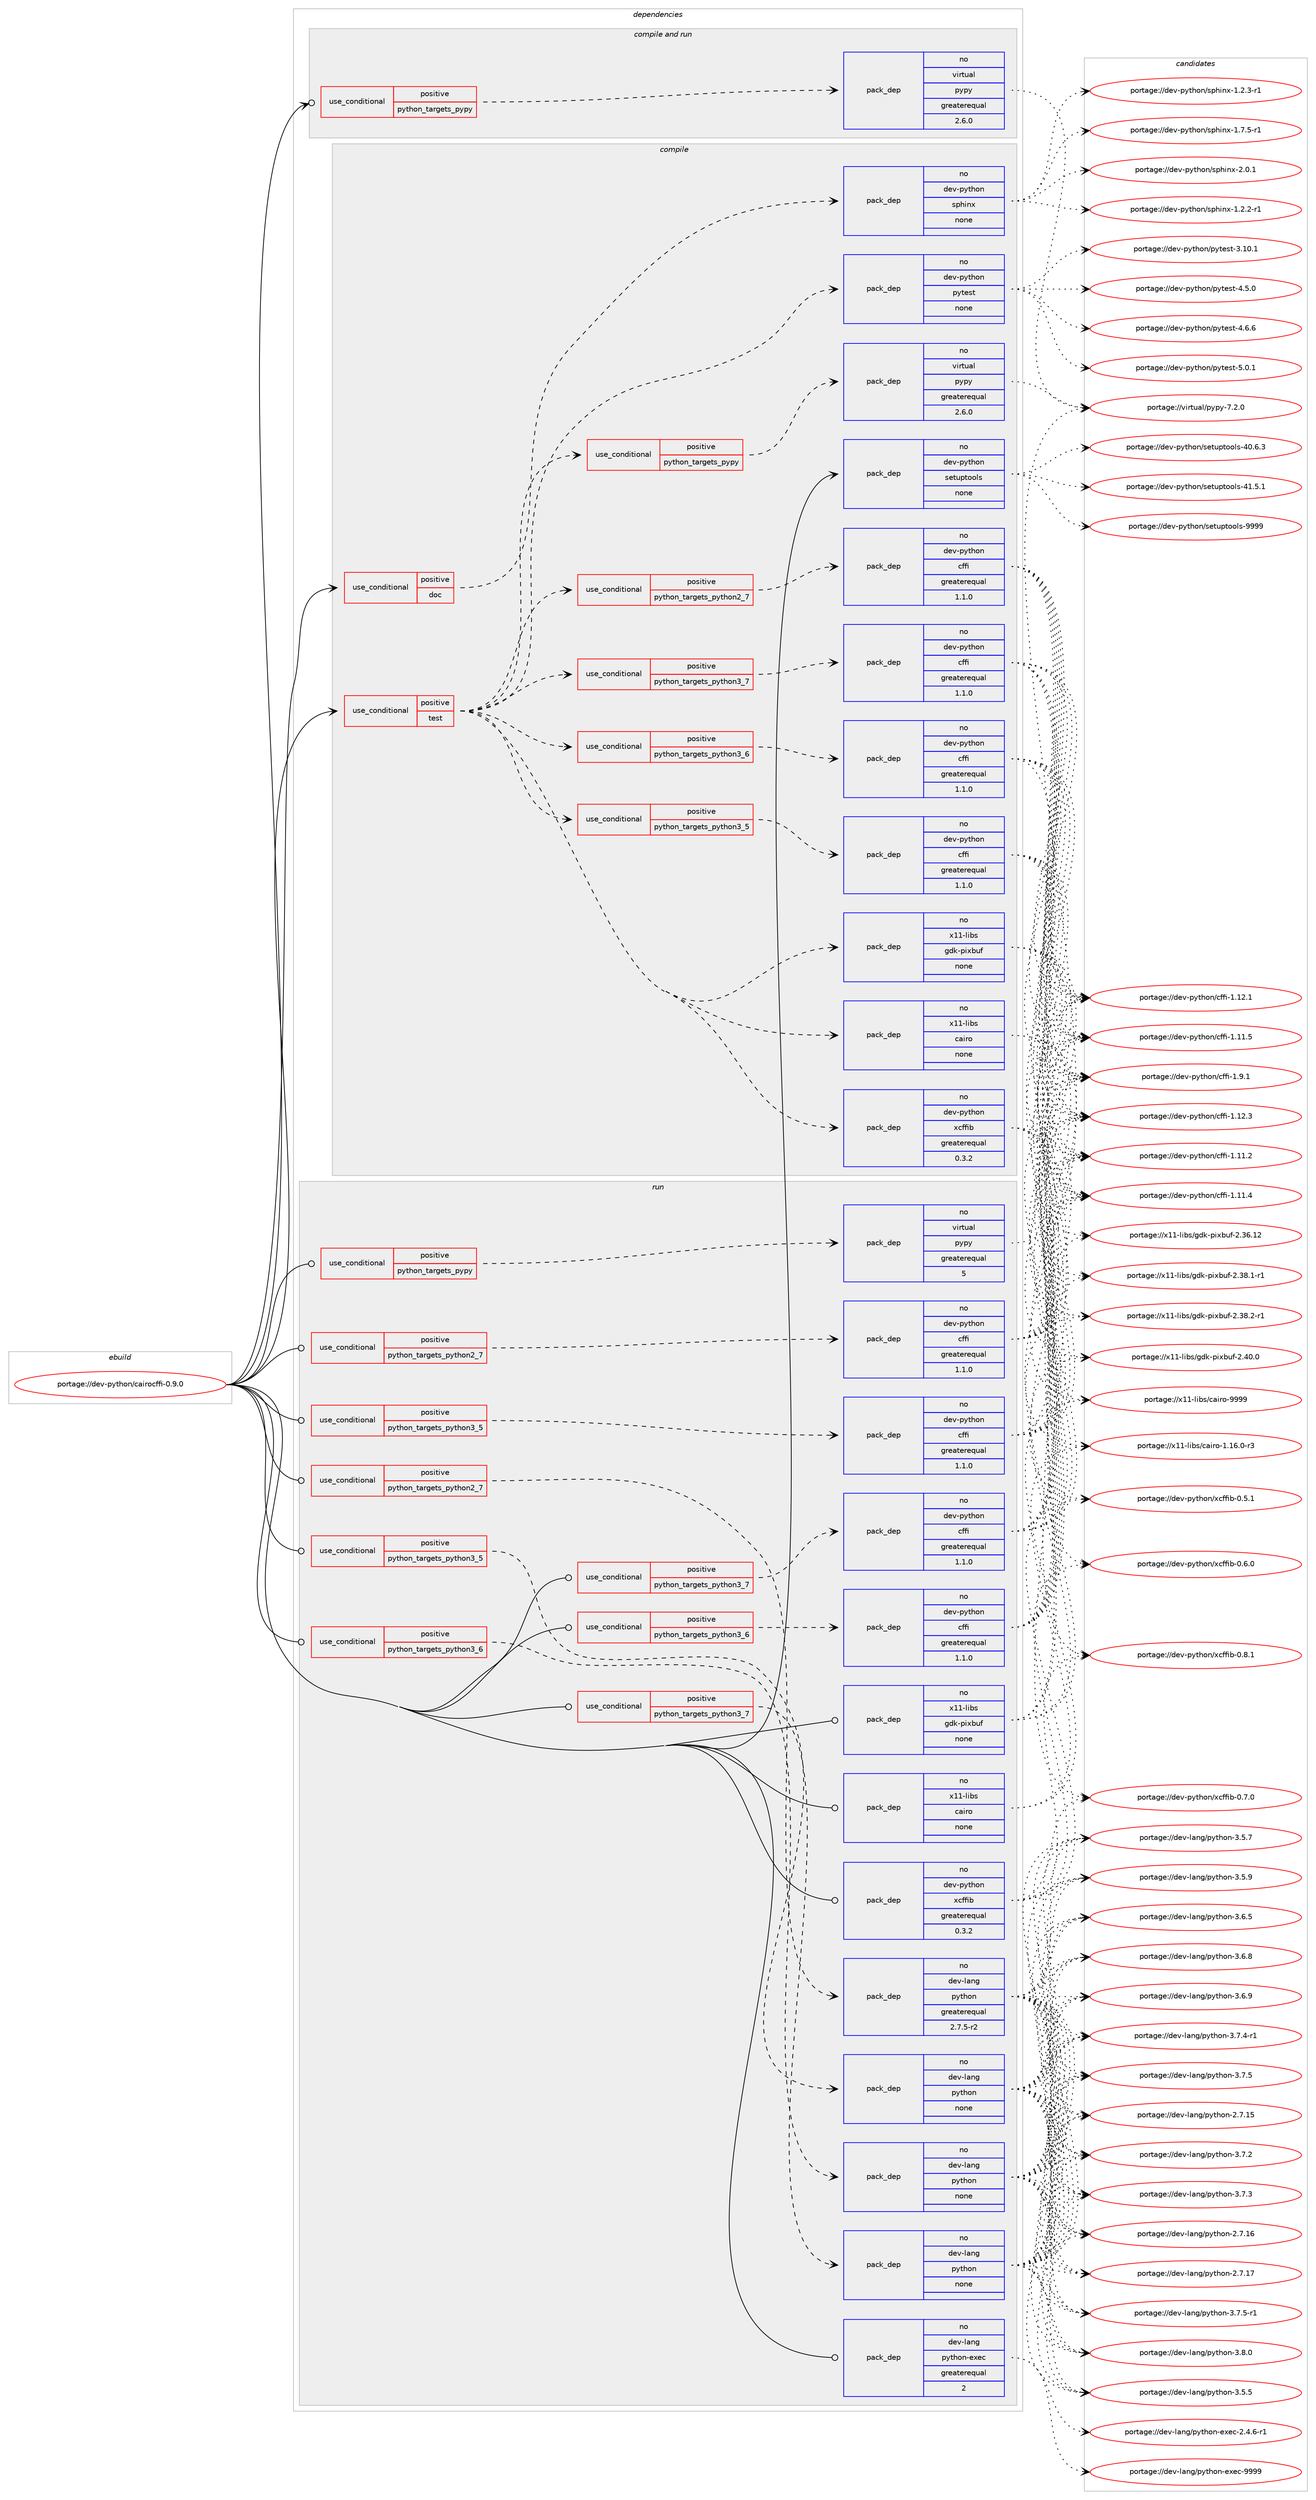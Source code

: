 digraph prolog {

# *************
# Graph options
# *************

newrank=true;
concentrate=true;
compound=true;
graph [rankdir=LR,fontname=Helvetica,fontsize=10,ranksep=1.5];#, ranksep=2.5, nodesep=0.2];
edge  [arrowhead=vee];
node  [fontname=Helvetica,fontsize=10];

# **********
# The ebuild
# **********

subgraph cluster_leftcol {
color=gray;
rank=same;
label=<<i>ebuild</i>>;
id [label="portage://dev-python/cairocffi-0.9.0", color=red, width=4, href="../dev-python/cairocffi-0.9.0.svg"];
}

# ****************
# The dependencies
# ****************

subgraph cluster_midcol {
color=gray;
label=<<i>dependencies</i>>;
subgraph cluster_compile {
fillcolor="#eeeeee";
style=filled;
label=<<i>compile</i>>;
subgraph cond26544 {
dependency132974 [label=<<TABLE BORDER="0" CELLBORDER="1" CELLSPACING="0" CELLPADDING="4"><TR><TD ROWSPAN="3" CELLPADDING="10">use_conditional</TD></TR><TR><TD>positive</TD></TR><TR><TD>doc</TD></TR></TABLE>>, shape=none, color=red];
subgraph pack103122 {
dependency132975 [label=<<TABLE BORDER="0" CELLBORDER="1" CELLSPACING="0" CELLPADDING="4" WIDTH="220"><TR><TD ROWSPAN="6" CELLPADDING="30">pack_dep</TD></TR><TR><TD WIDTH="110">no</TD></TR><TR><TD>dev-python</TD></TR><TR><TD>sphinx</TD></TR><TR><TD>none</TD></TR><TR><TD></TD></TR></TABLE>>, shape=none, color=blue];
}
dependency132974:e -> dependency132975:w [weight=20,style="dashed",arrowhead="vee"];
}
id:e -> dependency132974:w [weight=20,style="solid",arrowhead="vee"];
subgraph cond26545 {
dependency132976 [label=<<TABLE BORDER="0" CELLBORDER="1" CELLSPACING="0" CELLPADDING="4"><TR><TD ROWSPAN="3" CELLPADDING="10">use_conditional</TD></TR><TR><TD>positive</TD></TR><TR><TD>test</TD></TR></TABLE>>, shape=none, color=red];
subgraph cond26546 {
dependency132977 [label=<<TABLE BORDER="0" CELLBORDER="1" CELLSPACING="0" CELLPADDING="4"><TR><TD ROWSPAN="3" CELLPADDING="10">use_conditional</TD></TR><TR><TD>positive</TD></TR><TR><TD>python_targets_python2_7</TD></TR></TABLE>>, shape=none, color=red];
subgraph pack103123 {
dependency132978 [label=<<TABLE BORDER="0" CELLBORDER="1" CELLSPACING="0" CELLPADDING="4" WIDTH="220"><TR><TD ROWSPAN="6" CELLPADDING="30">pack_dep</TD></TR><TR><TD WIDTH="110">no</TD></TR><TR><TD>dev-python</TD></TR><TR><TD>cffi</TD></TR><TR><TD>greaterequal</TD></TR><TR><TD>1.1.0</TD></TR></TABLE>>, shape=none, color=blue];
}
dependency132977:e -> dependency132978:w [weight=20,style="dashed",arrowhead="vee"];
}
dependency132976:e -> dependency132977:w [weight=20,style="dashed",arrowhead="vee"];
subgraph cond26547 {
dependency132979 [label=<<TABLE BORDER="0" CELLBORDER="1" CELLSPACING="0" CELLPADDING="4"><TR><TD ROWSPAN="3" CELLPADDING="10">use_conditional</TD></TR><TR><TD>positive</TD></TR><TR><TD>python_targets_python3_5</TD></TR></TABLE>>, shape=none, color=red];
subgraph pack103124 {
dependency132980 [label=<<TABLE BORDER="0" CELLBORDER="1" CELLSPACING="0" CELLPADDING="4" WIDTH="220"><TR><TD ROWSPAN="6" CELLPADDING="30">pack_dep</TD></TR><TR><TD WIDTH="110">no</TD></TR><TR><TD>dev-python</TD></TR><TR><TD>cffi</TD></TR><TR><TD>greaterequal</TD></TR><TR><TD>1.1.0</TD></TR></TABLE>>, shape=none, color=blue];
}
dependency132979:e -> dependency132980:w [weight=20,style="dashed",arrowhead="vee"];
}
dependency132976:e -> dependency132979:w [weight=20,style="dashed",arrowhead="vee"];
subgraph cond26548 {
dependency132981 [label=<<TABLE BORDER="0" CELLBORDER="1" CELLSPACING="0" CELLPADDING="4"><TR><TD ROWSPAN="3" CELLPADDING="10">use_conditional</TD></TR><TR><TD>positive</TD></TR><TR><TD>python_targets_python3_6</TD></TR></TABLE>>, shape=none, color=red];
subgraph pack103125 {
dependency132982 [label=<<TABLE BORDER="0" CELLBORDER="1" CELLSPACING="0" CELLPADDING="4" WIDTH="220"><TR><TD ROWSPAN="6" CELLPADDING="30">pack_dep</TD></TR><TR><TD WIDTH="110">no</TD></TR><TR><TD>dev-python</TD></TR><TR><TD>cffi</TD></TR><TR><TD>greaterequal</TD></TR><TR><TD>1.1.0</TD></TR></TABLE>>, shape=none, color=blue];
}
dependency132981:e -> dependency132982:w [weight=20,style="dashed",arrowhead="vee"];
}
dependency132976:e -> dependency132981:w [weight=20,style="dashed",arrowhead="vee"];
subgraph cond26549 {
dependency132983 [label=<<TABLE BORDER="0" CELLBORDER="1" CELLSPACING="0" CELLPADDING="4"><TR><TD ROWSPAN="3" CELLPADDING="10">use_conditional</TD></TR><TR><TD>positive</TD></TR><TR><TD>python_targets_python3_7</TD></TR></TABLE>>, shape=none, color=red];
subgraph pack103126 {
dependency132984 [label=<<TABLE BORDER="0" CELLBORDER="1" CELLSPACING="0" CELLPADDING="4" WIDTH="220"><TR><TD ROWSPAN="6" CELLPADDING="30">pack_dep</TD></TR><TR><TD WIDTH="110">no</TD></TR><TR><TD>dev-python</TD></TR><TR><TD>cffi</TD></TR><TR><TD>greaterequal</TD></TR><TR><TD>1.1.0</TD></TR></TABLE>>, shape=none, color=blue];
}
dependency132983:e -> dependency132984:w [weight=20,style="dashed",arrowhead="vee"];
}
dependency132976:e -> dependency132983:w [weight=20,style="dashed",arrowhead="vee"];
subgraph pack103127 {
dependency132985 [label=<<TABLE BORDER="0" CELLBORDER="1" CELLSPACING="0" CELLPADDING="4" WIDTH="220"><TR><TD ROWSPAN="6" CELLPADDING="30">pack_dep</TD></TR><TR><TD WIDTH="110">no</TD></TR><TR><TD>dev-python</TD></TR><TR><TD>xcffib</TD></TR><TR><TD>greaterequal</TD></TR><TR><TD>0.3.2</TD></TR></TABLE>>, shape=none, color=blue];
}
dependency132976:e -> dependency132985:w [weight=20,style="dashed",arrowhead="vee"];
subgraph pack103128 {
dependency132986 [label=<<TABLE BORDER="0" CELLBORDER="1" CELLSPACING="0" CELLPADDING="4" WIDTH="220"><TR><TD ROWSPAN="6" CELLPADDING="30">pack_dep</TD></TR><TR><TD WIDTH="110">no</TD></TR><TR><TD>x11-libs</TD></TR><TR><TD>cairo</TD></TR><TR><TD>none</TD></TR><TR><TD></TD></TR></TABLE>>, shape=none, color=blue];
}
dependency132976:e -> dependency132986:w [weight=20,style="dashed",arrowhead="vee"];
subgraph pack103129 {
dependency132987 [label=<<TABLE BORDER="0" CELLBORDER="1" CELLSPACING="0" CELLPADDING="4" WIDTH="220"><TR><TD ROWSPAN="6" CELLPADDING="30">pack_dep</TD></TR><TR><TD WIDTH="110">no</TD></TR><TR><TD>x11-libs</TD></TR><TR><TD>gdk-pixbuf</TD></TR><TR><TD>none</TD></TR><TR><TD></TD></TR></TABLE>>, shape=none, color=blue];
}
dependency132976:e -> dependency132987:w [weight=20,style="dashed",arrowhead="vee"];
subgraph cond26550 {
dependency132988 [label=<<TABLE BORDER="0" CELLBORDER="1" CELLSPACING="0" CELLPADDING="4"><TR><TD ROWSPAN="3" CELLPADDING="10">use_conditional</TD></TR><TR><TD>positive</TD></TR><TR><TD>python_targets_pypy</TD></TR></TABLE>>, shape=none, color=red];
subgraph pack103130 {
dependency132989 [label=<<TABLE BORDER="0" CELLBORDER="1" CELLSPACING="0" CELLPADDING="4" WIDTH="220"><TR><TD ROWSPAN="6" CELLPADDING="30">pack_dep</TD></TR><TR><TD WIDTH="110">no</TD></TR><TR><TD>virtual</TD></TR><TR><TD>pypy</TD></TR><TR><TD>greaterequal</TD></TR><TR><TD>2.6.0</TD></TR></TABLE>>, shape=none, color=blue];
}
dependency132988:e -> dependency132989:w [weight=20,style="dashed",arrowhead="vee"];
}
dependency132976:e -> dependency132988:w [weight=20,style="dashed",arrowhead="vee"];
subgraph pack103131 {
dependency132990 [label=<<TABLE BORDER="0" CELLBORDER="1" CELLSPACING="0" CELLPADDING="4" WIDTH="220"><TR><TD ROWSPAN="6" CELLPADDING="30">pack_dep</TD></TR><TR><TD WIDTH="110">no</TD></TR><TR><TD>dev-python</TD></TR><TR><TD>pytest</TD></TR><TR><TD>none</TD></TR><TR><TD></TD></TR></TABLE>>, shape=none, color=blue];
}
dependency132976:e -> dependency132990:w [weight=20,style="dashed",arrowhead="vee"];
}
id:e -> dependency132976:w [weight=20,style="solid",arrowhead="vee"];
subgraph pack103132 {
dependency132991 [label=<<TABLE BORDER="0" CELLBORDER="1" CELLSPACING="0" CELLPADDING="4" WIDTH="220"><TR><TD ROWSPAN="6" CELLPADDING="30">pack_dep</TD></TR><TR><TD WIDTH="110">no</TD></TR><TR><TD>dev-python</TD></TR><TR><TD>setuptools</TD></TR><TR><TD>none</TD></TR><TR><TD></TD></TR></TABLE>>, shape=none, color=blue];
}
id:e -> dependency132991:w [weight=20,style="solid",arrowhead="vee"];
}
subgraph cluster_compileandrun {
fillcolor="#eeeeee";
style=filled;
label=<<i>compile and run</i>>;
subgraph cond26551 {
dependency132992 [label=<<TABLE BORDER="0" CELLBORDER="1" CELLSPACING="0" CELLPADDING="4"><TR><TD ROWSPAN="3" CELLPADDING="10">use_conditional</TD></TR><TR><TD>positive</TD></TR><TR><TD>python_targets_pypy</TD></TR></TABLE>>, shape=none, color=red];
subgraph pack103133 {
dependency132993 [label=<<TABLE BORDER="0" CELLBORDER="1" CELLSPACING="0" CELLPADDING="4" WIDTH="220"><TR><TD ROWSPAN="6" CELLPADDING="30">pack_dep</TD></TR><TR><TD WIDTH="110">no</TD></TR><TR><TD>virtual</TD></TR><TR><TD>pypy</TD></TR><TR><TD>greaterequal</TD></TR><TR><TD>2.6.0</TD></TR></TABLE>>, shape=none, color=blue];
}
dependency132992:e -> dependency132993:w [weight=20,style="dashed",arrowhead="vee"];
}
id:e -> dependency132992:w [weight=20,style="solid",arrowhead="odotvee"];
}
subgraph cluster_run {
fillcolor="#eeeeee";
style=filled;
label=<<i>run</i>>;
subgraph cond26552 {
dependency132994 [label=<<TABLE BORDER="0" CELLBORDER="1" CELLSPACING="0" CELLPADDING="4"><TR><TD ROWSPAN="3" CELLPADDING="10">use_conditional</TD></TR><TR><TD>positive</TD></TR><TR><TD>python_targets_pypy</TD></TR></TABLE>>, shape=none, color=red];
subgraph pack103134 {
dependency132995 [label=<<TABLE BORDER="0" CELLBORDER="1" CELLSPACING="0" CELLPADDING="4" WIDTH="220"><TR><TD ROWSPAN="6" CELLPADDING="30">pack_dep</TD></TR><TR><TD WIDTH="110">no</TD></TR><TR><TD>virtual</TD></TR><TR><TD>pypy</TD></TR><TR><TD>greaterequal</TD></TR><TR><TD>5</TD></TR></TABLE>>, shape=none, color=blue];
}
dependency132994:e -> dependency132995:w [weight=20,style="dashed",arrowhead="vee"];
}
id:e -> dependency132994:w [weight=20,style="solid",arrowhead="odot"];
subgraph cond26553 {
dependency132996 [label=<<TABLE BORDER="0" CELLBORDER="1" CELLSPACING="0" CELLPADDING="4"><TR><TD ROWSPAN="3" CELLPADDING="10">use_conditional</TD></TR><TR><TD>positive</TD></TR><TR><TD>python_targets_python2_7</TD></TR></TABLE>>, shape=none, color=red];
subgraph pack103135 {
dependency132997 [label=<<TABLE BORDER="0" CELLBORDER="1" CELLSPACING="0" CELLPADDING="4" WIDTH="220"><TR><TD ROWSPAN="6" CELLPADDING="30">pack_dep</TD></TR><TR><TD WIDTH="110">no</TD></TR><TR><TD>dev-lang</TD></TR><TR><TD>python</TD></TR><TR><TD>greaterequal</TD></TR><TR><TD>2.7.5-r2</TD></TR></TABLE>>, shape=none, color=blue];
}
dependency132996:e -> dependency132997:w [weight=20,style="dashed",arrowhead="vee"];
}
id:e -> dependency132996:w [weight=20,style="solid",arrowhead="odot"];
subgraph cond26554 {
dependency132998 [label=<<TABLE BORDER="0" CELLBORDER="1" CELLSPACING="0" CELLPADDING="4"><TR><TD ROWSPAN="3" CELLPADDING="10">use_conditional</TD></TR><TR><TD>positive</TD></TR><TR><TD>python_targets_python2_7</TD></TR></TABLE>>, shape=none, color=red];
subgraph pack103136 {
dependency132999 [label=<<TABLE BORDER="0" CELLBORDER="1" CELLSPACING="0" CELLPADDING="4" WIDTH="220"><TR><TD ROWSPAN="6" CELLPADDING="30">pack_dep</TD></TR><TR><TD WIDTH="110">no</TD></TR><TR><TD>dev-python</TD></TR><TR><TD>cffi</TD></TR><TR><TD>greaterequal</TD></TR><TR><TD>1.1.0</TD></TR></TABLE>>, shape=none, color=blue];
}
dependency132998:e -> dependency132999:w [weight=20,style="dashed",arrowhead="vee"];
}
id:e -> dependency132998:w [weight=20,style="solid",arrowhead="odot"];
subgraph cond26555 {
dependency133000 [label=<<TABLE BORDER="0" CELLBORDER="1" CELLSPACING="0" CELLPADDING="4"><TR><TD ROWSPAN="3" CELLPADDING="10">use_conditional</TD></TR><TR><TD>positive</TD></TR><TR><TD>python_targets_python3_5</TD></TR></TABLE>>, shape=none, color=red];
subgraph pack103137 {
dependency133001 [label=<<TABLE BORDER="0" CELLBORDER="1" CELLSPACING="0" CELLPADDING="4" WIDTH="220"><TR><TD ROWSPAN="6" CELLPADDING="30">pack_dep</TD></TR><TR><TD WIDTH="110">no</TD></TR><TR><TD>dev-lang</TD></TR><TR><TD>python</TD></TR><TR><TD>none</TD></TR><TR><TD></TD></TR></TABLE>>, shape=none, color=blue];
}
dependency133000:e -> dependency133001:w [weight=20,style="dashed",arrowhead="vee"];
}
id:e -> dependency133000:w [weight=20,style="solid",arrowhead="odot"];
subgraph cond26556 {
dependency133002 [label=<<TABLE BORDER="0" CELLBORDER="1" CELLSPACING="0" CELLPADDING="4"><TR><TD ROWSPAN="3" CELLPADDING="10">use_conditional</TD></TR><TR><TD>positive</TD></TR><TR><TD>python_targets_python3_5</TD></TR></TABLE>>, shape=none, color=red];
subgraph pack103138 {
dependency133003 [label=<<TABLE BORDER="0" CELLBORDER="1" CELLSPACING="0" CELLPADDING="4" WIDTH="220"><TR><TD ROWSPAN="6" CELLPADDING="30">pack_dep</TD></TR><TR><TD WIDTH="110">no</TD></TR><TR><TD>dev-python</TD></TR><TR><TD>cffi</TD></TR><TR><TD>greaterequal</TD></TR><TR><TD>1.1.0</TD></TR></TABLE>>, shape=none, color=blue];
}
dependency133002:e -> dependency133003:w [weight=20,style="dashed",arrowhead="vee"];
}
id:e -> dependency133002:w [weight=20,style="solid",arrowhead="odot"];
subgraph cond26557 {
dependency133004 [label=<<TABLE BORDER="0" CELLBORDER="1" CELLSPACING="0" CELLPADDING="4"><TR><TD ROWSPAN="3" CELLPADDING="10">use_conditional</TD></TR><TR><TD>positive</TD></TR><TR><TD>python_targets_python3_6</TD></TR></TABLE>>, shape=none, color=red];
subgraph pack103139 {
dependency133005 [label=<<TABLE BORDER="0" CELLBORDER="1" CELLSPACING="0" CELLPADDING="4" WIDTH="220"><TR><TD ROWSPAN="6" CELLPADDING="30">pack_dep</TD></TR><TR><TD WIDTH="110">no</TD></TR><TR><TD>dev-lang</TD></TR><TR><TD>python</TD></TR><TR><TD>none</TD></TR><TR><TD></TD></TR></TABLE>>, shape=none, color=blue];
}
dependency133004:e -> dependency133005:w [weight=20,style="dashed",arrowhead="vee"];
}
id:e -> dependency133004:w [weight=20,style="solid",arrowhead="odot"];
subgraph cond26558 {
dependency133006 [label=<<TABLE BORDER="0" CELLBORDER="1" CELLSPACING="0" CELLPADDING="4"><TR><TD ROWSPAN="3" CELLPADDING="10">use_conditional</TD></TR><TR><TD>positive</TD></TR><TR><TD>python_targets_python3_6</TD></TR></TABLE>>, shape=none, color=red];
subgraph pack103140 {
dependency133007 [label=<<TABLE BORDER="0" CELLBORDER="1" CELLSPACING="0" CELLPADDING="4" WIDTH="220"><TR><TD ROWSPAN="6" CELLPADDING="30">pack_dep</TD></TR><TR><TD WIDTH="110">no</TD></TR><TR><TD>dev-python</TD></TR><TR><TD>cffi</TD></TR><TR><TD>greaterequal</TD></TR><TR><TD>1.1.0</TD></TR></TABLE>>, shape=none, color=blue];
}
dependency133006:e -> dependency133007:w [weight=20,style="dashed",arrowhead="vee"];
}
id:e -> dependency133006:w [weight=20,style="solid",arrowhead="odot"];
subgraph cond26559 {
dependency133008 [label=<<TABLE BORDER="0" CELLBORDER="1" CELLSPACING="0" CELLPADDING="4"><TR><TD ROWSPAN="3" CELLPADDING="10">use_conditional</TD></TR><TR><TD>positive</TD></TR><TR><TD>python_targets_python3_7</TD></TR></TABLE>>, shape=none, color=red];
subgraph pack103141 {
dependency133009 [label=<<TABLE BORDER="0" CELLBORDER="1" CELLSPACING="0" CELLPADDING="4" WIDTH="220"><TR><TD ROWSPAN="6" CELLPADDING="30">pack_dep</TD></TR><TR><TD WIDTH="110">no</TD></TR><TR><TD>dev-lang</TD></TR><TR><TD>python</TD></TR><TR><TD>none</TD></TR><TR><TD></TD></TR></TABLE>>, shape=none, color=blue];
}
dependency133008:e -> dependency133009:w [weight=20,style="dashed",arrowhead="vee"];
}
id:e -> dependency133008:w [weight=20,style="solid",arrowhead="odot"];
subgraph cond26560 {
dependency133010 [label=<<TABLE BORDER="0" CELLBORDER="1" CELLSPACING="0" CELLPADDING="4"><TR><TD ROWSPAN="3" CELLPADDING="10">use_conditional</TD></TR><TR><TD>positive</TD></TR><TR><TD>python_targets_python3_7</TD></TR></TABLE>>, shape=none, color=red];
subgraph pack103142 {
dependency133011 [label=<<TABLE BORDER="0" CELLBORDER="1" CELLSPACING="0" CELLPADDING="4" WIDTH="220"><TR><TD ROWSPAN="6" CELLPADDING="30">pack_dep</TD></TR><TR><TD WIDTH="110">no</TD></TR><TR><TD>dev-python</TD></TR><TR><TD>cffi</TD></TR><TR><TD>greaterequal</TD></TR><TR><TD>1.1.0</TD></TR></TABLE>>, shape=none, color=blue];
}
dependency133010:e -> dependency133011:w [weight=20,style="dashed",arrowhead="vee"];
}
id:e -> dependency133010:w [weight=20,style="solid",arrowhead="odot"];
subgraph pack103143 {
dependency133012 [label=<<TABLE BORDER="0" CELLBORDER="1" CELLSPACING="0" CELLPADDING="4" WIDTH="220"><TR><TD ROWSPAN="6" CELLPADDING="30">pack_dep</TD></TR><TR><TD WIDTH="110">no</TD></TR><TR><TD>dev-lang</TD></TR><TR><TD>python-exec</TD></TR><TR><TD>greaterequal</TD></TR><TR><TD>2</TD></TR></TABLE>>, shape=none, color=blue];
}
id:e -> dependency133012:w [weight=20,style="solid",arrowhead="odot"];
subgraph pack103144 {
dependency133013 [label=<<TABLE BORDER="0" CELLBORDER="1" CELLSPACING="0" CELLPADDING="4" WIDTH="220"><TR><TD ROWSPAN="6" CELLPADDING="30">pack_dep</TD></TR><TR><TD WIDTH="110">no</TD></TR><TR><TD>dev-python</TD></TR><TR><TD>xcffib</TD></TR><TR><TD>greaterequal</TD></TR><TR><TD>0.3.2</TD></TR></TABLE>>, shape=none, color=blue];
}
id:e -> dependency133013:w [weight=20,style="solid",arrowhead="odot"];
subgraph pack103145 {
dependency133014 [label=<<TABLE BORDER="0" CELLBORDER="1" CELLSPACING="0" CELLPADDING="4" WIDTH="220"><TR><TD ROWSPAN="6" CELLPADDING="30">pack_dep</TD></TR><TR><TD WIDTH="110">no</TD></TR><TR><TD>x11-libs</TD></TR><TR><TD>cairo</TD></TR><TR><TD>none</TD></TR><TR><TD></TD></TR></TABLE>>, shape=none, color=blue];
}
id:e -> dependency133014:w [weight=20,style="solid",arrowhead="odot"];
subgraph pack103146 {
dependency133015 [label=<<TABLE BORDER="0" CELLBORDER="1" CELLSPACING="0" CELLPADDING="4" WIDTH="220"><TR><TD ROWSPAN="6" CELLPADDING="30">pack_dep</TD></TR><TR><TD WIDTH="110">no</TD></TR><TR><TD>x11-libs</TD></TR><TR><TD>gdk-pixbuf</TD></TR><TR><TD>none</TD></TR><TR><TD></TD></TR></TABLE>>, shape=none, color=blue];
}
id:e -> dependency133015:w [weight=20,style="solid",arrowhead="odot"];
}
}

# **************
# The candidates
# **************

subgraph cluster_choices {
rank=same;
color=gray;
label=<<i>candidates</i>>;

subgraph choice103122 {
color=black;
nodesep=1;
choiceportage10010111845112121116104111110471151121041051101204549465046504511449 [label="portage://dev-python/sphinx-1.2.2-r1", color=red, width=4,href="../dev-python/sphinx-1.2.2-r1.svg"];
choiceportage10010111845112121116104111110471151121041051101204549465046514511449 [label="portage://dev-python/sphinx-1.2.3-r1", color=red, width=4,href="../dev-python/sphinx-1.2.3-r1.svg"];
choiceportage10010111845112121116104111110471151121041051101204549465546534511449 [label="portage://dev-python/sphinx-1.7.5-r1", color=red, width=4,href="../dev-python/sphinx-1.7.5-r1.svg"];
choiceportage1001011184511212111610411111047115112104105110120455046484649 [label="portage://dev-python/sphinx-2.0.1", color=red, width=4,href="../dev-python/sphinx-2.0.1.svg"];
dependency132975:e -> choiceportage10010111845112121116104111110471151121041051101204549465046504511449:w [style=dotted,weight="100"];
dependency132975:e -> choiceportage10010111845112121116104111110471151121041051101204549465046514511449:w [style=dotted,weight="100"];
dependency132975:e -> choiceportage10010111845112121116104111110471151121041051101204549465546534511449:w [style=dotted,weight="100"];
dependency132975:e -> choiceportage1001011184511212111610411111047115112104105110120455046484649:w [style=dotted,weight="100"];
}
subgraph choice103123 {
color=black;
nodesep=1;
choiceportage10010111845112121116104111110479910210210545494649494650 [label="portage://dev-python/cffi-1.11.2", color=red, width=4,href="../dev-python/cffi-1.11.2.svg"];
choiceportage10010111845112121116104111110479910210210545494649494652 [label="portage://dev-python/cffi-1.11.4", color=red, width=4,href="../dev-python/cffi-1.11.4.svg"];
choiceportage10010111845112121116104111110479910210210545494649494653 [label="portage://dev-python/cffi-1.11.5", color=red, width=4,href="../dev-python/cffi-1.11.5.svg"];
choiceportage10010111845112121116104111110479910210210545494649504649 [label="portage://dev-python/cffi-1.12.1", color=red, width=4,href="../dev-python/cffi-1.12.1.svg"];
choiceportage10010111845112121116104111110479910210210545494649504651 [label="portage://dev-python/cffi-1.12.3", color=red, width=4,href="../dev-python/cffi-1.12.3.svg"];
choiceportage100101118451121211161041111104799102102105454946574649 [label="portage://dev-python/cffi-1.9.1", color=red, width=4,href="../dev-python/cffi-1.9.1.svg"];
dependency132978:e -> choiceportage10010111845112121116104111110479910210210545494649494650:w [style=dotted,weight="100"];
dependency132978:e -> choiceportage10010111845112121116104111110479910210210545494649494652:w [style=dotted,weight="100"];
dependency132978:e -> choiceportage10010111845112121116104111110479910210210545494649494653:w [style=dotted,weight="100"];
dependency132978:e -> choiceportage10010111845112121116104111110479910210210545494649504649:w [style=dotted,weight="100"];
dependency132978:e -> choiceportage10010111845112121116104111110479910210210545494649504651:w [style=dotted,weight="100"];
dependency132978:e -> choiceportage100101118451121211161041111104799102102105454946574649:w [style=dotted,weight="100"];
}
subgraph choice103124 {
color=black;
nodesep=1;
choiceportage10010111845112121116104111110479910210210545494649494650 [label="portage://dev-python/cffi-1.11.2", color=red, width=4,href="../dev-python/cffi-1.11.2.svg"];
choiceportage10010111845112121116104111110479910210210545494649494652 [label="portage://dev-python/cffi-1.11.4", color=red, width=4,href="../dev-python/cffi-1.11.4.svg"];
choiceportage10010111845112121116104111110479910210210545494649494653 [label="portage://dev-python/cffi-1.11.5", color=red, width=4,href="../dev-python/cffi-1.11.5.svg"];
choiceportage10010111845112121116104111110479910210210545494649504649 [label="portage://dev-python/cffi-1.12.1", color=red, width=4,href="../dev-python/cffi-1.12.1.svg"];
choiceportage10010111845112121116104111110479910210210545494649504651 [label="portage://dev-python/cffi-1.12.3", color=red, width=4,href="../dev-python/cffi-1.12.3.svg"];
choiceportage100101118451121211161041111104799102102105454946574649 [label="portage://dev-python/cffi-1.9.1", color=red, width=4,href="../dev-python/cffi-1.9.1.svg"];
dependency132980:e -> choiceportage10010111845112121116104111110479910210210545494649494650:w [style=dotted,weight="100"];
dependency132980:e -> choiceportage10010111845112121116104111110479910210210545494649494652:w [style=dotted,weight="100"];
dependency132980:e -> choiceportage10010111845112121116104111110479910210210545494649494653:w [style=dotted,weight="100"];
dependency132980:e -> choiceportage10010111845112121116104111110479910210210545494649504649:w [style=dotted,weight="100"];
dependency132980:e -> choiceportage10010111845112121116104111110479910210210545494649504651:w [style=dotted,weight="100"];
dependency132980:e -> choiceportage100101118451121211161041111104799102102105454946574649:w [style=dotted,weight="100"];
}
subgraph choice103125 {
color=black;
nodesep=1;
choiceportage10010111845112121116104111110479910210210545494649494650 [label="portage://dev-python/cffi-1.11.2", color=red, width=4,href="../dev-python/cffi-1.11.2.svg"];
choiceportage10010111845112121116104111110479910210210545494649494652 [label="portage://dev-python/cffi-1.11.4", color=red, width=4,href="../dev-python/cffi-1.11.4.svg"];
choiceportage10010111845112121116104111110479910210210545494649494653 [label="portage://dev-python/cffi-1.11.5", color=red, width=4,href="../dev-python/cffi-1.11.5.svg"];
choiceportage10010111845112121116104111110479910210210545494649504649 [label="portage://dev-python/cffi-1.12.1", color=red, width=4,href="../dev-python/cffi-1.12.1.svg"];
choiceportage10010111845112121116104111110479910210210545494649504651 [label="portage://dev-python/cffi-1.12.3", color=red, width=4,href="../dev-python/cffi-1.12.3.svg"];
choiceportage100101118451121211161041111104799102102105454946574649 [label="portage://dev-python/cffi-1.9.1", color=red, width=4,href="../dev-python/cffi-1.9.1.svg"];
dependency132982:e -> choiceportage10010111845112121116104111110479910210210545494649494650:w [style=dotted,weight="100"];
dependency132982:e -> choiceportage10010111845112121116104111110479910210210545494649494652:w [style=dotted,weight="100"];
dependency132982:e -> choiceportage10010111845112121116104111110479910210210545494649494653:w [style=dotted,weight="100"];
dependency132982:e -> choiceportage10010111845112121116104111110479910210210545494649504649:w [style=dotted,weight="100"];
dependency132982:e -> choiceportage10010111845112121116104111110479910210210545494649504651:w [style=dotted,weight="100"];
dependency132982:e -> choiceportage100101118451121211161041111104799102102105454946574649:w [style=dotted,weight="100"];
}
subgraph choice103126 {
color=black;
nodesep=1;
choiceportage10010111845112121116104111110479910210210545494649494650 [label="portage://dev-python/cffi-1.11.2", color=red, width=4,href="../dev-python/cffi-1.11.2.svg"];
choiceportage10010111845112121116104111110479910210210545494649494652 [label="portage://dev-python/cffi-1.11.4", color=red, width=4,href="../dev-python/cffi-1.11.4.svg"];
choiceportage10010111845112121116104111110479910210210545494649494653 [label="portage://dev-python/cffi-1.11.5", color=red, width=4,href="../dev-python/cffi-1.11.5.svg"];
choiceportage10010111845112121116104111110479910210210545494649504649 [label="portage://dev-python/cffi-1.12.1", color=red, width=4,href="../dev-python/cffi-1.12.1.svg"];
choiceportage10010111845112121116104111110479910210210545494649504651 [label="portage://dev-python/cffi-1.12.3", color=red, width=4,href="../dev-python/cffi-1.12.3.svg"];
choiceportage100101118451121211161041111104799102102105454946574649 [label="portage://dev-python/cffi-1.9.1", color=red, width=4,href="../dev-python/cffi-1.9.1.svg"];
dependency132984:e -> choiceportage10010111845112121116104111110479910210210545494649494650:w [style=dotted,weight="100"];
dependency132984:e -> choiceportage10010111845112121116104111110479910210210545494649494652:w [style=dotted,weight="100"];
dependency132984:e -> choiceportage10010111845112121116104111110479910210210545494649494653:w [style=dotted,weight="100"];
dependency132984:e -> choiceportage10010111845112121116104111110479910210210545494649504649:w [style=dotted,weight="100"];
dependency132984:e -> choiceportage10010111845112121116104111110479910210210545494649504651:w [style=dotted,weight="100"];
dependency132984:e -> choiceportage100101118451121211161041111104799102102105454946574649:w [style=dotted,weight="100"];
}
subgraph choice103127 {
color=black;
nodesep=1;
choiceportage10010111845112121116104111110471209910210210598454846534649 [label="portage://dev-python/xcffib-0.5.1", color=red, width=4,href="../dev-python/xcffib-0.5.1.svg"];
choiceportage10010111845112121116104111110471209910210210598454846544648 [label="portage://dev-python/xcffib-0.6.0", color=red, width=4,href="../dev-python/xcffib-0.6.0.svg"];
choiceportage10010111845112121116104111110471209910210210598454846554648 [label="portage://dev-python/xcffib-0.7.0", color=red, width=4,href="../dev-python/xcffib-0.7.0.svg"];
choiceportage10010111845112121116104111110471209910210210598454846564649 [label="portage://dev-python/xcffib-0.8.1", color=red, width=4,href="../dev-python/xcffib-0.8.1.svg"];
dependency132985:e -> choiceportage10010111845112121116104111110471209910210210598454846534649:w [style=dotted,weight="100"];
dependency132985:e -> choiceportage10010111845112121116104111110471209910210210598454846544648:w [style=dotted,weight="100"];
dependency132985:e -> choiceportage10010111845112121116104111110471209910210210598454846554648:w [style=dotted,weight="100"];
dependency132985:e -> choiceportage10010111845112121116104111110471209910210210598454846564649:w [style=dotted,weight="100"];
}
subgraph choice103128 {
color=black;
nodesep=1;
choiceportage12049494510810598115479997105114111454946495446484511451 [label="portage://x11-libs/cairo-1.16.0-r3", color=red, width=4,href="../x11-libs/cairo-1.16.0-r3.svg"];
choiceportage120494945108105981154799971051141114557575757 [label="portage://x11-libs/cairo-9999", color=red, width=4,href="../x11-libs/cairo-9999.svg"];
dependency132986:e -> choiceportage12049494510810598115479997105114111454946495446484511451:w [style=dotted,weight="100"];
dependency132986:e -> choiceportage120494945108105981154799971051141114557575757:w [style=dotted,weight="100"];
}
subgraph choice103129 {
color=black;
nodesep=1;
choiceportage120494945108105981154710310010745112105120981171024550465154464950 [label="portage://x11-libs/gdk-pixbuf-2.36.12", color=red, width=4,href="../x11-libs/gdk-pixbuf-2.36.12.svg"];
choiceportage12049494510810598115471031001074511210512098117102455046515646494511449 [label="portage://x11-libs/gdk-pixbuf-2.38.1-r1", color=red, width=4,href="../x11-libs/gdk-pixbuf-2.38.1-r1.svg"];
choiceportage12049494510810598115471031001074511210512098117102455046515646504511449 [label="portage://x11-libs/gdk-pixbuf-2.38.2-r1", color=red, width=4,href="../x11-libs/gdk-pixbuf-2.38.2-r1.svg"];
choiceportage1204949451081059811547103100107451121051209811710245504652484648 [label="portage://x11-libs/gdk-pixbuf-2.40.0", color=red, width=4,href="../x11-libs/gdk-pixbuf-2.40.0.svg"];
dependency132987:e -> choiceportage120494945108105981154710310010745112105120981171024550465154464950:w [style=dotted,weight="100"];
dependency132987:e -> choiceportage12049494510810598115471031001074511210512098117102455046515646494511449:w [style=dotted,weight="100"];
dependency132987:e -> choiceportage12049494510810598115471031001074511210512098117102455046515646504511449:w [style=dotted,weight="100"];
dependency132987:e -> choiceportage1204949451081059811547103100107451121051209811710245504652484648:w [style=dotted,weight="100"];
}
subgraph choice103130 {
color=black;
nodesep=1;
choiceportage1181051141161179710847112121112121455546504648 [label="portage://virtual/pypy-7.2.0", color=red, width=4,href="../virtual/pypy-7.2.0.svg"];
dependency132989:e -> choiceportage1181051141161179710847112121112121455546504648:w [style=dotted,weight="100"];
}
subgraph choice103131 {
color=black;
nodesep=1;
choiceportage100101118451121211161041111104711212111610111511645514649484649 [label="portage://dev-python/pytest-3.10.1", color=red, width=4,href="../dev-python/pytest-3.10.1.svg"];
choiceportage1001011184511212111610411111047112121116101115116455246534648 [label="portage://dev-python/pytest-4.5.0", color=red, width=4,href="../dev-python/pytest-4.5.0.svg"];
choiceportage1001011184511212111610411111047112121116101115116455246544654 [label="portage://dev-python/pytest-4.6.6", color=red, width=4,href="../dev-python/pytest-4.6.6.svg"];
choiceportage1001011184511212111610411111047112121116101115116455346484649 [label="portage://dev-python/pytest-5.0.1", color=red, width=4,href="../dev-python/pytest-5.0.1.svg"];
dependency132990:e -> choiceportage100101118451121211161041111104711212111610111511645514649484649:w [style=dotted,weight="100"];
dependency132990:e -> choiceportage1001011184511212111610411111047112121116101115116455246534648:w [style=dotted,weight="100"];
dependency132990:e -> choiceportage1001011184511212111610411111047112121116101115116455246544654:w [style=dotted,weight="100"];
dependency132990:e -> choiceportage1001011184511212111610411111047112121116101115116455346484649:w [style=dotted,weight="100"];
}
subgraph choice103132 {
color=black;
nodesep=1;
choiceportage100101118451121211161041111104711510111611711211611111110811545524846544651 [label="portage://dev-python/setuptools-40.6.3", color=red, width=4,href="../dev-python/setuptools-40.6.3.svg"];
choiceportage100101118451121211161041111104711510111611711211611111110811545524946534649 [label="portage://dev-python/setuptools-41.5.1", color=red, width=4,href="../dev-python/setuptools-41.5.1.svg"];
choiceportage10010111845112121116104111110471151011161171121161111111081154557575757 [label="portage://dev-python/setuptools-9999", color=red, width=4,href="../dev-python/setuptools-9999.svg"];
dependency132991:e -> choiceportage100101118451121211161041111104711510111611711211611111110811545524846544651:w [style=dotted,weight="100"];
dependency132991:e -> choiceportage100101118451121211161041111104711510111611711211611111110811545524946534649:w [style=dotted,weight="100"];
dependency132991:e -> choiceportage10010111845112121116104111110471151011161171121161111111081154557575757:w [style=dotted,weight="100"];
}
subgraph choice103133 {
color=black;
nodesep=1;
choiceportage1181051141161179710847112121112121455546504648 [label="portage://virtual/pypy-7.2.0", color=red, width=4,href="../virtual/pypy-7.2.0.svg"];
dependency132993:e -> choiceportage1181051141161179710847112121112121455546504648:w [style=dotted,weight="100"];
}
subgraph choice103134 {
color=black;
nodesep=1;
choiceportage1181051141161179710847112121112121455546504648 [label="portage://virtual/pypy-7.2.0", color=red, width=4,href="../virtual/pypy-7.2.0.svg"];
dependency132995:e -> choiceportage1181051141161179710847112121112121455546504648:w [style=dotted,weight="100"];
}
subgraph choice103135 {
color=black;
nodesep=1;
choiceportage10010111845108971101034711212111610411111045504655464953 [label="portage://dev-lang/python-2.7.15", color=red, width=4,href="../dev-lang/python-2.7.15.svg"];
choiceportage10010111845108971101034711212111610411111045504655464954 [label="portage://dev-lang/python-2.7.16", color=red, width=4,href="../dev-lang/python-2.7.16.svg"];
choiceportage10010111845108971101034711212111610411111045504655464955 [label="portage://dev-lang/python-2.7.17", color=red, width=4,href="../dev-lang/python-2.7.17.svg"];
choiceportage100101118451089711010347112121116104111110455146534653 [label="portage://dev-lang/python-3.5.5", color=red, width=4,href="../dev-lang/python-3.5.5.svg"];
choiceportage100101118451089711010347112121116104111110455146534655 [label="portage://dev-lang/python-3.5.7", color=red, width=4,href="../dev-lang/python-3.5.7.svg"];
choiceportage100101118451089711010347112121116104111110455146534657 [label="portage://dev-lang/python-3.5.9", color=red, width=4,href="../dev-lang/python-3.5.9.svg"];
choiceportage100101118451089711010347112121116104111110455146544653 [label="portage://dev-lang/python-3.6.5", color=red, width=4,href="../dev-lang/python-3.6.5.svg"];
choiceportage100101118451089711010347112121116104111110455146544656 [label="portage://dev-lang/python-3.6.8", color=red, width=4,href="../dev-lang/python-3.6.8.svg"];
choiceportage100101118451089711010347112121116104111110455146544657 [label="portage://dev-lang/python-3.6.9", color=red, width=4,href="../dev-lang/python-3.6.9.svg"];
choiceportage100101118451089711010347112121116104111110455146554650 [label="portage://dev-lang/python-3.7.2", color=red, width=4,href="../dev-lang/python-3.7.2.svg"];
choiceportage100101118451089711010347112121116104111110455146554651 [label="portage://dev-lang/python-3.7.3", color=red, width=4,href="../dev-lang/python-3.7.3.svg"];
choiceportage1001011184510897110103471121211161041111104551465546524511449 [label="portage://dev-lang/python-3.7.4-r1", color=red, width=4,href="../dev-lang/python-3.7.4-r1.svg"];
choiceportage100101118451089711010347112121116104111110455146554653 [label="portage://dev-lang/python-3.7.5", color=red, width=4,href="../dev-lang/python-3.7.5.svg"];
choiceportage1001011184510897110103471121211161041111104551465546534511449 [label="portage://dev-lang/python-3.7.5-r1", color=red, width=4,href="../dev-lang/python-3.7.5-r1.svg"];
choiceportage100101118451089711010347112121116104111110455146564648 [label="portage://dev-lang/python-3.8.0", color=red, width=4,href="../dev-lang/python-3.8.0.svg"];
dependency132997:e -> choiceportage10010111845108971101034711212111610411111045504655464953:w [style=dotted,weight="100"];
dependency132997:e -> choiceportage10010111845108971101034711212111610411111045504655464954:w [style=dotted,weight="100"];
dependency132997:e -> choiceportage10010111845108971101034711212111610411111045504655464955:w [style=dotted,weight="100"];
dependency132997:e -> choiceportage100101118451089711010347112121116104111110455146534653:w [style=dotted,weight="100"];
dependency132997:e -> choiceportage100101118451089711010347112121116104111110455146534655:w [style=dotted,weight="100"];
dependency132997:e -> choiceportage100101118451089711010347112121116104111110455146534657:w [style=dotted,weight="100"];
dependency132997:e -> choiceportage100101118451089711010347112121116104111110455146544653:w [style=dotted,weight="100"];
dependency132997:e -> choiceportage100101118451089711010347112121116104111110455146544656:w [style=dotted,weight="100"];
dependency132997:e -> choiceportage100101118451089711010347112121116104111110455146544657:w [style=dotted,weight="100"];
dependency132997:e -> choiceportage100101118451089711010347112121116104111110455146554650:w [style=dotted,weight="100"];
dependency132997:e -> choiceportage100101118451089711010347112121116104111110455146554651:w [style=dotted,weight="100"];
dependency132997:e -> choiceportage1001011184510897110103471121211161041111104551465546524511449:w [style=dotted,weight="100"];
dependency132997:e -> choiceportage100101118451089711010347112121116104111110455146554653:w [style=dotted,weight="100"];
dependency132997:e -> choiceportage1001011184510897110103471121211161041111104551465546534511449:w [style=dotted,weight="100"];
dependency132997:e -> choiceportage100101118451089711010347112121116104111110455146564648:w [style=dotted,weight="100"];
}
subgraph choice103136 {
color=black;
nodesep=1;
choiceportage10010111845112121116104111110479910210210545494649494650 [label="portage://dev-python/cffi-1.11.2", color=red, width=4,href="../dev-python/cffi-1.11.2.svg"];
choiceportage10010111845112121116104111110479910210210545494649494652 [label="portage://dev-python/cffi-1.11.4", color=red, width=4,href="../dev-python/cffi-1.11.4.svg"];
choiceportage10010111845112121116104111110479910210210545494649494653 [label="portage://dev-python/cffi-1.11.5", color=red, width=4,href="../dev-python/cffi-1.11.5.svg"];
choiceportage10010111845112121116104111110479910210210545494649504649 [label="portage://dev-python/cffi-1.12.1", color=red, width=4,href="../dev-python/cffi-1.12.1.svg"];
choiceportage10010111845112121116104111110479910210210545494649504651 [label="portage://dev-python/cffi-1.12.3", color=red, width=4,href="../dev-python/cffi-1.12.3.svg"];
choiceportage100101118451121211161041111104799102102105454946574649 [label="portage://dev-python/cffi-1.9.1", color=red, width=4,href="../dev-python/cffi-1.9.1.svg"];
dependency132999:e -> choiceportage10010111845112121116104111110479910210210545494649494650:w [style=dotted,weight="100"];
dependency132999:e -> choiceportage10010111845112121116104111110479910210210545494649494652:w [style=dotted,weight="100"];
dependency132999:e -> choiceportage10010111845112121116104111110479910210210545494649494653:w [style=dotted,weight="100"];
dependency132999:e -> choiceportage10010111845112121116104111110479910210210545494649504649:w [style=dotted,weight="100"];
dependency132999:e -> choiceportage10010111845112121116104111110479910210210545494649504651:w [style=dotted,weight="100"];
dependency132999:e -> choiceportage100101118451121211161041111104799102102105454946574649:w [style=dotted,weight="100"];
}
subgraph choice103137 {
color=black;
nodesep=1;
choiceportage10010111845108971101034711212111610411111045504655464953 [label="portage://dev-lang/python-2.7.15", color=red, width=4,href="../dev-lang/python-2.7.15.svg"];
choiceportage10010111845108971101034711212111610411111045504655464954 [label="portage://dev-lang/python-2.7.16", color=red, width=4,href="../dev-lang/python-2.7.16.svg"];
choiceportage10010111845108971101034711212111610411111045504655464955 [label="portage://dev-lang/python-2.7.17", color=red, width=4,href="../dev-lang/python-2.7.17.svg"];
choiceportage100101118451089711010347112121116104111110455146534653 [label="portage://dev-lang/python-3.5.5", color=red, width=4,href="../dev-lang/python-3.5.5.svg"];
choiceportage100101118451089711010347112121116104111110455146534655 [label="portage://dev-lang/python-3.5.7", color=red, width=4,href="../dev-lang/python-3.5.7.svg"];
choiceportage100101118451089711010347112121116104111110455146534657 [label="portage://dev-lang/python-3.5.9", color=red, width=4,href="../dev-lang/python-3.5.9.svg"];
choiceportage100101118451089711010347112121116104111110455146544653 [label="portage://dev-lang/python-3.6.5", color=red, width=4,href="../dev-lang/python-3.6.5.svg"];
choiceportage100101118451089711010347112121116104111110455146544656 [label="portage://dev-lang/python-3.6.8", color=red, width=4,href="../dev-lang/python-3.6.8.svg"];
choiceportage100101118451089711010347112121116104111110455146544657 [label="portage://dev-lang/python-3.6.9", color=red, width=4,href="../dev-lang/python-3.6.9.svg"];
choiceportage100101118451089711010347112121116104111110455146554650 [label="portage://dev-lang/python-3.7.2", color=red, width=4,href="../dev-lang/python-3.7.2.svg"];
choiceportage100101118451089711010347112121116104111110455146554651 [label="portage://dev-lang/python-3.7.3", color=red, width=4,href="../dev-lang/python-3.7.3.svg"];
choiceportage1001011184510897110103471121211161041111104551465546524511449 [label="portage://dev-lang/python-3.7.4-r1", color=red, width=4,href="../dev-lang/python-3.7.4-r1.svg"];
choiceportage100101118451089711010347112121116104111110455146554653 [label="portage://dev-lang/python-3.7.5", color=red, width=4,href="../dev-lang/python-3.7.5.svg"];
choiceportage1001011184510897110103471121211161041111104551465546534511449 [label="portage://dev-lang/python-3.7.5-r1", color=red, width=4,href="../dev-lang/python-3.7.5-r1.svg"];
choiceportage100101118451089711010347112121116104111110455146564648 [label="portage://dev-lang/python-3.8.0", color=red, width=4,href="../dev-lang/python-3.8.0.svg"];
dependency133001:e -> choiceportage10010111845108971101034711212111610411111045504655464953:w [style=dotted,weight="100"];
dependency133001:e -> choiceportage10010111845108971101034711212111610411111045504655464954:w [style=dotted,weight="100"];
dependency133001:e -> choiceportage10010111845108971101034711212111610411111045504655464955:w [style=dotted,weight="100"];
dependency133001:e -> choiceportage100101118451089711010347112121116104111110455146534653:w [style=dotted,weight="100"];
dependency133001:e -> choiceportage100101118451089711010347112121116104111110455146534655:w [style=dotted,weight="100"];
dependency133001:e -> choiceportage100101118451089711010347112121116104111110455146534657:w [style=dotted,weight="100"];
dependency133001:e -> choiceportage100101118451089711010347112121116104111110455146544653:w [style=dotted,weight="100"];
dependency133001:e -> choiceportage100101118451089711010347112121116104111110455146544656:w [style=dotted,weight="100"];
dependency133001:e -> choiceportage100101118451089711010347112121116104111110455146544657:w [style=dotted,weight="100"];
dependency133001:e -> choiceportage100101118451089711010347112121116104111110455146554650:w [style=dotted,weight="100"];
dependency133001:e -> choiceportage100101118451089711010347112121116104111110455146554651:w [style=dotted,weight="100"];
dependency133001:e -> choiceportage1001011184510897110103471121211161041111104551465546524511449:w [style=dotted,weight="100"];
dependency133001:e -> choiceportage100101118451089711010347112121116104111110455146554653:w [style=dotted,weight="100"];
dependency133001:e -> choiceportage1001011184510897110103471121211161041111104551465546534511449:w [style=dotted,weight="100"];
dependency133001:e -> choiceportage100101118451089711010347112121116104111110455146564648:w [style=dotted,weight="100"];
}
subgraph choice103138 {
color=black;
nodesep=1;
choiceportage10010111845112121116104111110479910210210545494649494650 [label="portage://dev-python/cffi-1.11.2", color=red, width=4,href="../dev-python/cffi-1.11.2.svg"];
choiceportage10010111845112121116104111110479910210210545494649494652 [label="portage://dev-python/cffi-1.11.4", color=red, width=4,href="../dev-python/cffi-1.11.4.svg"];
choiceportage10010111845112121116104111110479910210210545494649494653 [label="portage://dev-python/cffi-1.11.5", color=red, width=4,href="../dev-python/cffi-1.11.5.svg"];
choiceportage10010111845112121116104111110479910210210545494649504649 [label="portage://dev-python/cffi-1.12.1", color=red, width=4,href="../dev-python/cffi-1.12.1.svg"];
choiceportage10010111845112121116104111110479910210210545494649504651 [label="portage://dev-python/cffi-1.12.3", color=red, width=4,href="../dev-python/cffi-1.12.3.svg"];
choiceportage100101118451121211161041111104799102102105454946574649 [label="portage://dev-python/cffi-1.9.1", color=red, width=4,href="../dev-python/cffi-1.9.1.svg"];
dependency133003:e -> choiceportage10010111845112121116104111110479910210210545494649494650:w [style=dotted,weight="100"];
dependency133003:e -> choiceportage10010111845112121116104111110479910210210545494649494652:w [style=dotted,weight="100"];
dependency133003:e -> choiceportage10010111845112121116104111110479910210210545494649494653:w [style=dotted,weight="100"];
dependency133003:e -> choiceportage10010111845112121116104111110479910210210545494649504649:w [style=dotted,weight="100"];
dependency133003:e -> choiceportage10010111845112121116104111110479910210210545494649504651:w [style=dotted,weight="100"];
dependency133003:e -> choiceportage100101118451121211161041111104799102102105454946574649:w [style=dotted,weight="100"];
}
subgraph choice103139 {
color=black;
nodesep=1;
choiceportage10010111845108971101034711212111610411111045504655464953 [label="portage://dev-lang/python-2.7.15", color=red, width=4,href="../dev-lang/python-2.7.15.svg"];
choiceportage10010111845108971101034711212111610411111045504655464954 [label="portage://dev-lang/python-2.7.16", color=red, width=4,href="../dev-lang/python-2.7.16.svg"];
choiceportage10010111845108971101034711212111610411111045504655464955 [label="portage://dev-lang/python-2.7.17", color=red, width=4,href="../dev-lang/python-2.7.17.svg"];
choiceportage100101118451089711010347112121116104111110455146534653 [label="portage://dev-lang/python-3.5.5", color=red, width=4,href="../dev-lang/python-3.5.5.svg"];
choiceportage100101118451089711010347112121116104111110455146534655 [label="portage://dev-lang/python-3.5.7", color=red, width=4,href="../dev-lang/python-3.5.7.svg"];
choiceportage100101118451089711010347112121116104111110455146534657 [label="portage://dev-lang/python-3.5.9", color=red, width=4,href="../dev-lang/python-3.5.9.svg"];
choiceportage100101118451089711010347112121116104111110455146544653 [label="portage://dev-lang/python-3.6.5", color=red, width=4,href="../dev-lang/python-3.6.5.svg"];
choiceportage100101118451089711010347112121116104111110455146544656 [label="portage://dev-lang/python-3.6.8", color=red, width=4,href="../dev-lang/python-3.6.8.svg"];
choiceportage100101118451089711010347112121116104111110455146544657 [label="portage://dev-lang/python-3.6.9", color=red, width=4,href="../dev-lang/python-3.6.9.svg"];
choiceportage100101118451089711010347112121116104111110455146554650 [label="portage://dev-lang/python-3.7.2", color=red, width=4,href="../dev-lang/python-3.7.2.svg"];
choiceportage100101118451089711010347112121116104111110455146554651 [label="portage://dev-lang/python-3.7.3", color=red, width=4,href="../dev-lang/python-3.7.3.svg"];
choiceportage1001011184510897110103471121211161041111104551465546524511449 [label="portage://dev-lang/python-3.7.4-r1", color=red, width=4,href="../dev-lang/python-3.7.4-r1.svg"];
choiceportage100101118451089711010347112121116104111110455146554653 [label="portage://dev-lang/python-3.7.5", color=red, width=4,href="../dev-lang/python-3.7.5.svg"];
choiceportage1001011184510897110103471121211161041111104551465546534511449 [label="portage://dev-lang/python-3.7.5-r1", color=red, width=4,href="../dev-lang/python-3.7.5-r1.svg"];
choiceportage100101118451089711010347112121116104111110455146564648 [label="portage://dev-lang/python-3.8.0", color=red, width=4,href="../dev-lang/python-3.8.0.svg"];
dependency133005:e -> choiceportage10010111845108971101034711212111610411111045504655464953:w [style=dotted,weight="100"];
dependency133005:e -> choiceportage10010111845108971101034711212111610411111045504655464954:w [style=dotted,weight="100"];
dependency133005:e -> choiceportage10010111845108971101034711212111610411111045504655464955:w [style=dotted,weight="100"];
dependency133005:e -> choiceportage100101118451089711010347112121116104111110455146534653:w [style=dotted,weight="100"];
dependency133005:e -> choiceportage100101118451089711010347112121116104111110455146534655:w [style=dotted,weight="100"];
dependency133005:e -> choiceportage100101118451089711010347112121116104111110455146534657:w [style=dotted,weight="100"];
dependency133005:e -> choiceportage100101118451089711010347112121116104111110455146544653:w [style=dotted,weight="100"];
dependency133005:e -> choiceportage100101118451089711010347112121116104111110455146544656:w [style=dotted,weight="100"];
dependency133005:e -> choiceportage100101118451089711010347112121116104111110455146544657:w [style=dotted,weight="100"];
dependency133005:e -> choiceportage100101118451089711010347112121116104111110455146554650:w [style=dotted,weight="100"];
dependency133005:e -> choiceportage100101118451089711010347112121116104111110455146554651:w [style=dotted,weight="100"];
dependency133005:e -> choiceportage1001011184510897110103471121211161041111104551465546524511449:w [style=dotted,weight="100"];
dependency133005:e -> choiceportage100101118451089711010347112121116104111110455146554653:w [style=dotted,weight="100"];
dependency133005:e -> choiceportage1001011184510897110103471121211161041111104551465546534511449:w [style=dotted,weight="100"];
dependency133005:e -> choiceportage100101118451089711010347112121116104111110455146564648:w [style=dotted,weight="100"];
}
subgraph choice103140 {
color=black;
nodesep=1;
choiceportage10010111845112121116104111110479910210210545494649494650 [label="portage://dev-python/cffi-1.11.2", color=red, width=4,href="../dev-python/cffi-1.11.2.svg"];
choiceportage10010111845112121116104111110479910210210545494649494652 [label="portage://dev-python/cffi-1.11.4", color=red, width=4,href="../dev-python/cffi-1.11.4.svg"];
choiceportage10010111845112121116104111110479910210210545494649494653 [label="portage://dev-python/cffi-1.11.5", color=red, width=4,href="../dev-python/cffi-1.11.5.svg"];
choiceportage10010111845112121116104111110479910210210545494649504649 [label="portage://dev-python/cffi-1.12.1", color=red, width=4,href="../dev-python/cffi-1.12.1.svg"];
choiceportage10010111845112121116104111110479910210210545494649504651 [label="portage://dev-python/cffi-1.12.3", color=red, width=4,href="../dev-python/cffi-1.12.3.svg"];
choiceportage100101118451121211161041111104799102102105454946574649 [label="portage://dev-python/cffi-1.9.1", color=red, width=4,href="../dev-python/cffi-1.9.1.svg"];
dependency133007:e -> choiceportage10010111845112121116104111110479910210210545494649494650:w [style=dotted,weight="100"];
dependency133007:e -> choiceportage10010111845112121116104111110479910210210545494649494652:w [style=dotted,weight="100"];
dependency133007:e -> choiceportage10010111845112121116104111110479910210210545494649494653:w [style=dotted,weight="100"];
dependency133007:e -> choiceportage10010111845112121116104111110479910210210545494649504649:w [style=dotted,weight="100"];
dependency133007:e -> choiceportage10010111845112121116104111110479910210210545494649504651:w [style=dotted,weight="100"];
dependency133007:e -> choiceportage100101118451121211161041111104799102102105454946574649:w [style=dotted,weight="100"];
}
subgraph choice103141 {
color=black;
nodesep=1;
choiceportage10010111845108971101034711212111610411111045504655464953 [label="portage://dev-lang/python-2.7.15", color=red, width=4,href="../dev-lang/python-2.7.15.svg"];
choiceportage10010111845108971101034711212111610411111045504655464954 [label="portage://dev-lang/python-2.7.16", color=red, width=4,href="../dev-lang/python-2.7.16.svg"];
choiceportage10010111845108971101034711212111610411111045504655464955 [label="portage://dev-lang/python-2.7.17", color=red, width=4,href="../dev-lang/python-2.7.17.svg"];
choiceportage100101118451089711010347112121116104111110455146534653 [label="portage://dev-lang/python-3.5.5", color=red, width=4,href="../dev-lang/python-3.5.5.svg"];
choiceportage100101118451089711010347112121116104111110455146534655 [label="portage://dev-lang/python-3.5.7", color=red, width=4,href="../dev-lang/python-3.5.7.svg"];
choiceportage100101118451089711010347112121116104111110455146534657 [label="portage://dev-lang/python-3.5.9", color=red, width=4,href="../dev-lang/python-3.5.9.svg"];
choiceportage100101118451089711010347112121116104111110455146544653 [label="portage://dev-lang/python-3.6.5", color=red, width=4,href="../dev-lang/python-3.6.5.svg"];
choiceportage100101118451089711010347112121116104111110455146544656 [label="portage://dev-lang/python-3.6.8", color=red, width=4,href="../dev-lang/python-3.6.8.svg"];
choiceportage100101118451089711010347112121116104111110455146544657 [label="portage://dev-lang/python-3.6.9", color=red, width=4,href="../dev-lang/python-3.6.9.svg"];
choiceportage100101118451089711010347112121116104111110455146554650 [label="portage://dev-lang/python-3.7.2", color=red, width=4,href="../dev-lang/python-3.7.2.svg"];
choiceportage100101118451089711010347112121116104111110455146554651 [label="portage://dev-lang/python-3.7.3", color=red, width=4,href="../dev-lang/python-3.7.3.svg"];
choiceportage1001011184510897110103471121211161041111104551465546524511449 [label="portage://dev-lang/python-3.7.4-r1", color=red, width=4,href="../dev-lang/python-3.7.4-r1.svg"];
choiceportage100101118451089711010347112121116104111110455146554653 [label="portage://dev-lang/python-3.7.5", color=red, width=4,href="../dev-lang/python-3.7.5.svg"];
choiceportage1001011184510897110103471121211161041111104551465546534511449 [label="portage://dev-lang/python-3.7.5-r1", color=red, width=4,href="../dev-lang/python-3.7.5-r1.svg"];
choiceportage100101118451089711010347112121116104111110455146564648 [label="portage://dev-lang/python-3.8.0", color=red, width=4,href="../dev-lang/python-3.8.0.svg"];
dependency133009:e -> choiceportage10010111845108971101034711212111610411111045504655464953:w [style=dotted,weight="100"];
dependency133009:e -> choiceportage10010111845108971101034711212111610411111045504655464954:w [style=dotted,weight="100"];
dependency133009:e -> choiceportage10010111845108971101034711212111610411111045504655464955:w [style=dotted,weight="100"];
dependency133009:e -> choiceportage100101118451089711010347112121116104111110455146534653:w [style=dotted,weight="100"];
dependency133009:e -> choiceportage100101118451089711010347112121116104111110455146534655:w [style=dotted,weight="100"];
dependency133009:e -> choiceportage100101118451089711010347112121116104111110455146534657:w [style=dotted,weight="100"];
dependency133009:e -> choiceportage100101118451089711010347112121116104111110455146544653:w [style=dotted,weight="100"];
dependency133009:e -> choiceportage100101118451089711010347112121116104111110455146544656:w [style=dotted,weight="100"];
dependency133009:e -> choiceportage100101118451089711010347112121116104111110455146544657:w [style=dotted,weight="100"];
dependency133009:e -> choiceportage100101118451089711010347112121116104111110455146554650:w [style=dotted,weight="100"];
dependency133009:e -> choiceportage100101118451089711010347112121116104111110455146554651:w [style=dotted,weight="100"];
dependency133009:e -> choiceportage1001011184510897110103471121211161041111104551465546524511449:w [style=dotted,weight="100"];
dependency133009:e -> choiceportage100101118451089711010347112121116104111110455146554653:w [style=dotted,weight="100"];
dependency133009:e -> choiceportage1001011184510897110103471121211161041111104551465546534511449:w [style=dotted,weight="100"];
dependency133009:e -> choiceportage100101118451089711010347112121116104111110455146564648:w [style=dotted,weight="100"];
}
subgraph choice103142 {
color=black;
nodesep=1;
choiceportage10010111845112121116104111110479910210210545494649494650 [label="portage://dev-python/cffi-1.11.2", color=red, width=4,href="../dev-python/cffi-1.11.2.svg"];
choiceportage10010111845112121116104111110479910210210545494649494652 [label="portage://dev-python/cffi-1.11.4", color=red, width=4,href="../dev-python/cffi-1.11.4.svg"];
choiceportage10010111845112121116104111110479910210210545494649494653 [label="portage://dev-python/cffi-1.11.5", color=red, width=4,href="../dev-python/cffi-1.11.5.svg"];
choiceportage10010111845112121116104111110479910210210545494649504649 [label="portage://dev-python/cffi-1.12.1", color=red, width=4,href="../dev-python/cffi-1.12.1.svg"];
choiceportage10010111845112121116104111110479910210210545494649504651 [label="portage://dev-python/cffi-1.12.3", color=red, width=4,href="../dev-python/cffi-1.12.3.svg"];
choiceportage100101118451121211161041111104799102102105454946574649 [label="portage://dev-python/cffi-1.9.1", color=red, width=4,href="../dev-python/cffi-1.9.1.svg"];
dependency133011:e -> choiceportage10010111845112121116104111110479910210210545494649494650:w [style=dotted,weight="100"];
dependency133011:e -> choiceportage10010111845112121116104111110479910210210545494649494652:w [style=dotted,weight="100"];
dependency133011:e -> choiceportage10010111845112121116104111110479910210210545494649494653:w [style=dotted,weight="100"];
dependency133011:e -> choiceportage10010111845112121116104111110479910210210545494649504649:w [style=dotted,weight="100"];
dependency133011:e -> choiceportage10010111845112121116104111110479910210210545494649504651:w [style=dotted,weight="100"];
dependency133011:e -> choiceportage100101118451121211161041111104799102102105454946574649:w [style=dotted,weight="100"];
}
subgraph choice103143 {
color=black;
nodesep=1;
choiceportage10010111845108971101034711212111610411111045101120101994550465246544511449 [label="portage://dev-lang/python-exec-2.4.6-r1", color=red, width=4,href="../dev-lang/python-exec-2.4.6-r1.svg"];
choiceportage10010111845108971101034711212111610411111045101120101994557575757 [label="portage://dev-lang/python-exec-9999", color=red, width=4,href="../dev-lang/python-exec-9999.svg"];
dependency133012:e -> choiceportage10010111845108971101034711212111610411111045101120101994550465246544511449:w [style=dotted,weight="100"];
dependency133012:e -> choiceportage10010111845108971101034711212111610411111045101120101994557575757:w [style=dotted,weight="100"];
}
subgraph choice103144 {
color=black;
nodesep=1;
choiceportage10010111845112121116104111110471209910210210598454846534649 [label="portage://dev-python/xcffib-0.5.1", color=red, width=4,href="../dev-python/xcffib-0.5.1.svg"];
choiceportage10010111845112121116104111110471209910210210598454846544648 [label="portage://dev-python/xcffib-0.6.0", color=red, width=4,href="../dev-python/xcffib-0.6.0.svg"];
choiceportage10010111845112121116104111110471209910210210598454846554648 [label="portage://dev-python/xcffib-0.7.0", color=red, width=4,href="../dev-python/xcffib-0.7.0.svg"];
choiceportage10010111845112121116104111110471209910210210598454846564649 [label="portage://dev-python/xcffib-0.8.1", color=red, width=4,href="../dev-python/xcffib-0.8.1.svg"];
dependency133013:e -> choiceportage10010111845112121116104111110471209910210210598454846534649:w [style=dotted,weight="100"];
dependency133013:e -> choiceportage10010111845112121116104111110471209910210210598454846544648:w [style=dotted,weight="100"];
dependency133013:e -> choiceportage10010111845112121116104111110471209910210210598454846554648:w [style=dotted,weight="100"];
dependency133013:e -> choiceportage10010111845112121116104111110471209910210210598454846564649:w [style=dotted,weight="100"];
}
subgraph choice103145 {
color=black;
nodesep=1;
choiceportage12049494510810598115479997105114111454946495446484511451 [label="portage://x11-libs/cairo-1.16.0-r3", color=red, width=4,href="../x11-libs/cairo-1.16.0-r3.svg"];
choiceportage120494945108105981154799971051141114557575757 [label="portage://x11-libs/cairo-9999", color=red, width=4,href="../x11-libs/cairo-9999.svg"];
dependency133014:e -> choiceportage12049494510810598115479997105114111454946495446484511451:w [style=dotted,weight="100"];
dependency133014:e -> choiceportage120494945108105981154799971051141114557575757:w [style=dotted,weight="100"];
}
subgraph choice103146 {
color=black;
nodesep=1;
choiceportage120494945108105981154710310010745112105120981171024550465154464950 [label="portage://x11-libs/gdk-pixbuf-2.36.12", color=red, width=4,href="../x11-libs/gdk-pixbuf-2.36.12.svg"];
choiceportage12049494510810598115471031001074511210512098117102455046515646494511449 [label="portage://x11-libs/gdk-pixbuf-2.38.1-r1", color=red, width=4,href="../x11-libs/gdk-pixbuf-2.38.1-r1.svg"];
choiceportage12049494510810598115471031001074511210512098117102455046515646504511449 [label="portage://x11-libs/gdk-pixbuf-2.38.2-r1", color=red, width=4,href="../x11-libs/gdk-pixbuf-2.38.2-r1.svg"];
choiceportage1204949451081059811547103100107451121051209811710245504652484648 [label="portage://x11-libs/gdk-pixbuf-2.40.0", color=red, width=4,href="../x11-libs/gdk-pixbuf-2.40.0.svg"];
dependency133015:e -> choiceportage120494945108105981154710310010745112105120981171024550465154464950:w [style=dotted,weight="100"];
dependency133015:e -> choiceportage12049494510810598115471031001074511210512098117102455046515646494511449:w [style=dotted,weight="100"];
dependency133015:e -> choiceportage12049494510810598115471031001074511210512098117102455046515646504511449:w [style=dotted,weight="100"];
dependency133015:e -> choiceportage1204949451081059811547103100107451121051209811710245504652484648:w [style=dotted,weight="100"];
}
}

}
